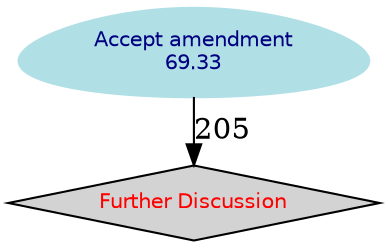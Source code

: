 digraph Results {
  ranksep=0.25;
 "Accept amendment\n69.33" [ style="filled" , color="powderblue", shape=egg, fontcolor="NavyBlue", fontname="Helvetica", fontsize=10  ];
 "Accept amendment\n69.33" -> "Further Discussion" [ label="205" ];
 "Further Discussion" [ style="filled" , shape=diamond, fontcolor="Red", fontname="Helvetica", fontsize=10  ];
}
